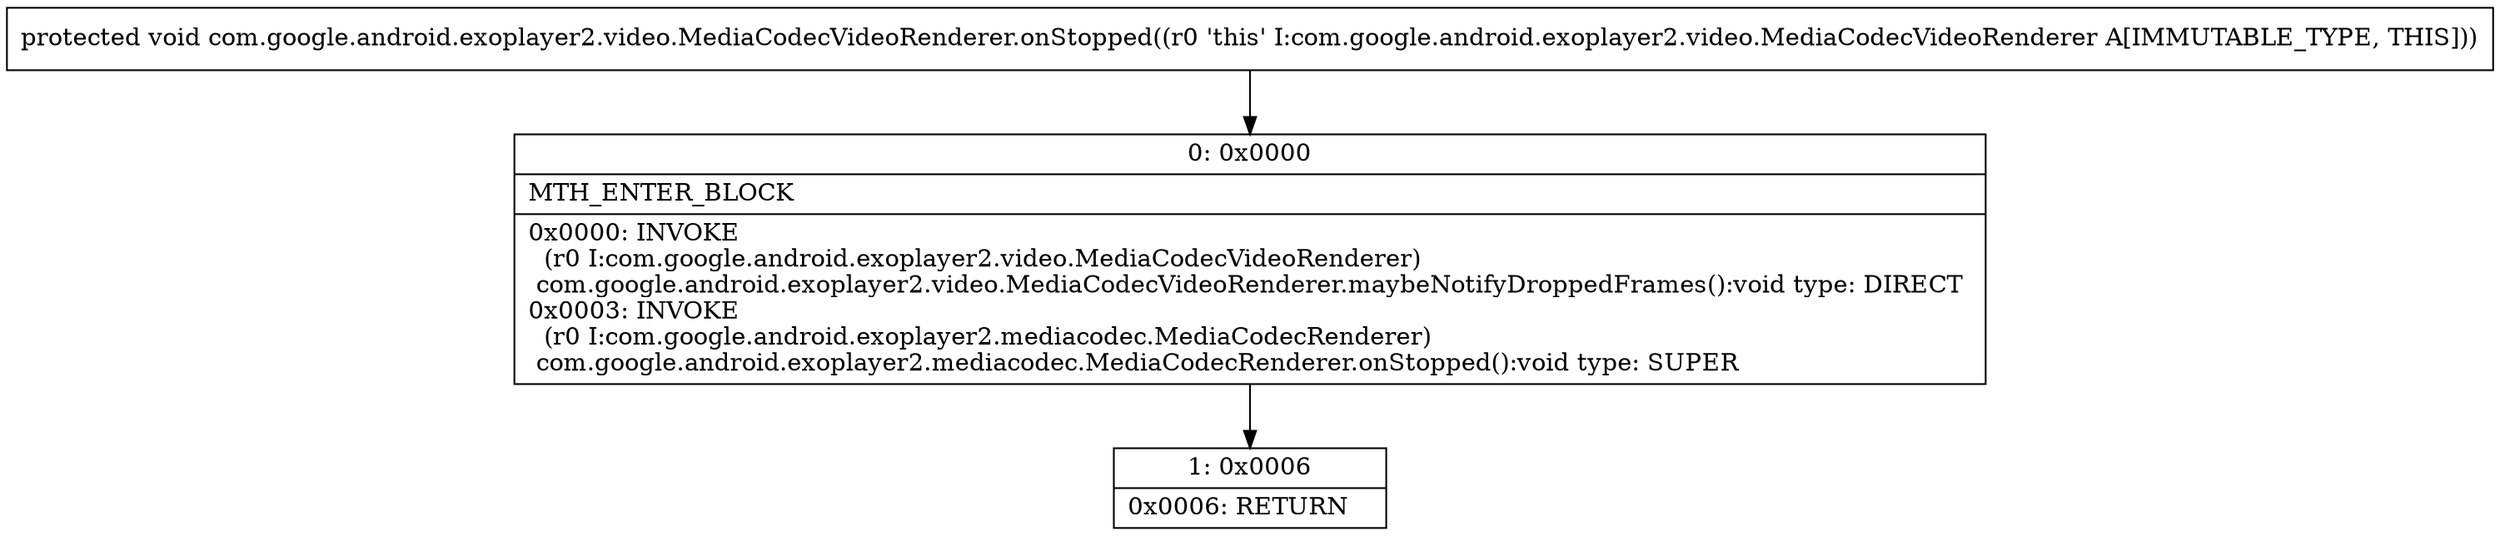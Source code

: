 digraph "CFG forcom.google.android.exoplayer2.video.MediaCodecVideoRenderer.onStopped()V" {
Node_0 [shape=record,label="{0\:\ 0x0000|MTH_ENTER_BLOCK\l|0x0000: INVOKE  \l  (r0 I:com.google.android.exoplayer2.video.MediaCodecVideoRenderer)\l com.google.android.exoplayer2.video.MediaCodecVideoRenderer.maybeNotifyDroppedFrames():void type: DIRECT \l0x0003: INVOKE  \l  (r0 I:com.google.android.exoplayer2.mediacodec.MediaCodecRenderer)\l com.google.android.exoplayer2.mediacodec.MediaCodecRenderer.onStopped():void type: SUPER \l}"];
Node_1 [shape=record,label="{1\:\ 0x0006|0x0006: RETURN   \l}"];
MethodNode[shape=record,label="{protected void com.google.android.exoplayer2.video.MediaCodecVideoRenderer.onStopped((r0 'this' I:com.google.android.exoplayer2.video.MediaCodecVideoRenderer A[IMMUTABLE_TYPE, THIS])) }"];
MethodNode -> Node_0;
Node_0 -> Node_1;
}

